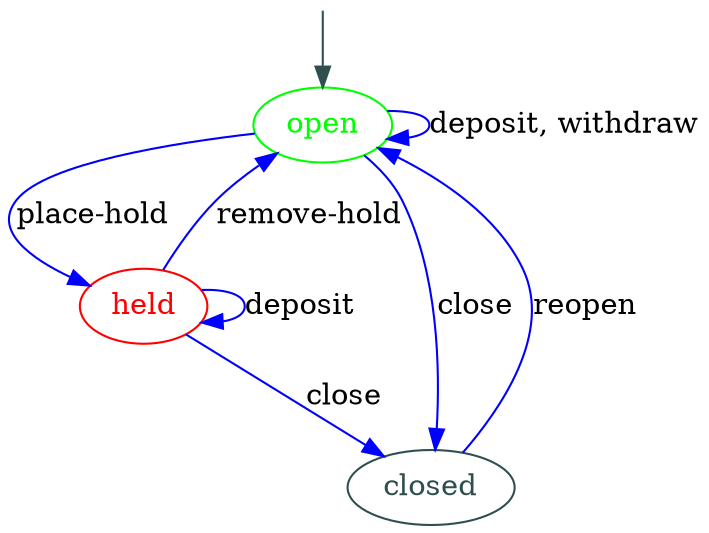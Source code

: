 digraph AccountLebeledWithSelfTransitionsAndOnHold {

  start [label="", fixedsize="false", width=0, height=0, shape=none];
  start -> open [color=darkslategrey];

  open [color=green, fontcolor=green];

  open -> open [color=blue, label="deposit, withdraw"];
  open -> held [color=blue, label="place-hold"];
  open -> closed [color=blue, label="close"];

  held [color=red, fontcolor=red];

  held -> held [color=blue, label="deposit"];
  held -> open [color=blue, label="remove-hold"];
  held -> closed [color=blue, label="close"];

  closed [color=darkslategrey, fontcolor=darkslategrey];

  closed -> open [color=blue, label="reopen"];
}
